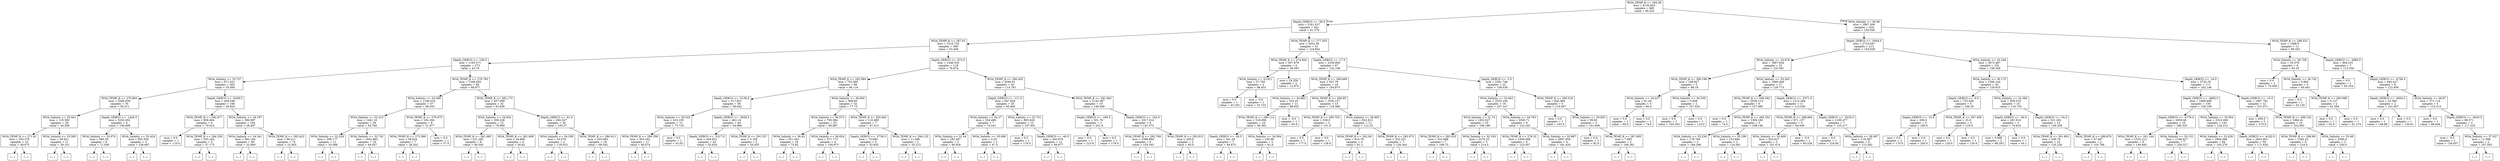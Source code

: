 digraph Tree {
node [shape=box] ;
0 [label="WOA_TEMP_K <= 294.36\nmse = 4130.643\nsamples = 665\nvalue = 90.425"] ;
1 [label="Depth_GEBCO <= -36.5\nmse = 2161.037\nsamples = 441\nvalue = 61.379"] ;
0 -> 1 [labeldistance=2.5, labelangle=45, headlabel="True"] ;
2 [label="WOA_TEMP_K <= 287.61\nmse = 1510.733\nsamples = 390\nvalue = 53.446"] ;
1 -> 2 ;
3 [label="Depth_GEBCO <= -100.5\nmse = 1193.371\nsamples = 272\nvalue = 43.19"] ;
2 -> 3 ;
4 [label="WOA_Salinity <= 33.727\nmse = 871.021\nsamples = 203\nvalue = 35.095"] ;
3 -> 4 ;
5 [label="WOA_TEMP_K <= 275.863\nmse = 2046.939\nsamples = 35\nvalue = 59.311"] ;
4 -> 5 ;
6 [label="WOA_Salinity <= 33.561\nmse = 125.583\nsamples = 26\nvalue = 44.506"] ;
5 -> 6 ;
7 [label="WOA_TEMP_K <= 271.81\nmse = 163.378\nsamples = 15\nvalue = 49.675"] ;
6 -> 7 ;
8 [label="(...)"] ;
7 -> 8 ;
9 [label="(...)"] ;
7 -> 9 ;
26 [label="WOA_Salinity <= 33.585\nmse = 28.921\nsamples = 11\nvalue = 39.101"] ;
6 -> 26 ;
27 [label="(...)"] ;
26 -> 27 ;
28 [label="(...)"] ;
26 -> 28 ;
47 [label="Depth_GEBCO <= -1420.5\nmse = 5253.652\nsamples = 9\nvalue = 106.898"] ;
5 -> 47 ;
48 [label="WOA_Salinity <= 33.074\nmse = 580.59\nsamples = 6\nvalue = 71.506"] ;
47 -> 48 ;
49 [label="(...)"] ;
48 -> 49 ;
56 [label="(...)"] ;
48 -> 56 ;
59 [label="WOA_Salinity <= 33.424\nmse = 955.556\nsamples = 3\nvalue = 236.667"] ;
47 -> 59 ;
60 [label="(...)"] ;
59 -> 60 ;
63 [label="(...)"] ;
59 -> 63 ;
64 [label="Depth_GEBCO <= -5438.5\nmse = 459.549\nsamples = 168\nvalue = 29.823"] ;
4 -> 64 ;
65 [label="WOA_TEMP_K <= 282.677\nmse = 856.664\nsamples = 4\nvalue = 79.814"] ;
64 -> 65 ;
66 [label="mse = 0.0\nsamples = 1\nvalue = 110.0"] ;
65 -> 66 ;
67 [label="WOA_TEMP_K <= 284.528\nmse = 303.242\nsamples = 3\nvalue = 57.175"] ;
65 -> 67 ;
68 [label="(...)"] ;
67 -> 68 ;
69 [label="(...)"] ;
67 -> 69 ;
70 [label="WOA_Salinity <= 34.787\nmse = 380.997\nsamples = 164\nvalue = 28.497"] ;
64 -> 70 ;
71 [label="WOA_Salinity <= 34.341\nmse = 562.164\nsamples = 90\nvalue = 32.909"] ;
70 -> 71 ;
72 [label="(...)"] ;
71 -> 72 ;
219 [label="(...)"] ;
71 -> 219 ;
242 [label="WOA_TEMP_K <= 283.423\nmse = 98.211\nsamples = 74\nvalue = 22.955"] ;
70 -> 242 ;
243 [label="(...)"] ;
242 -> 243 ;
292 [label="(...)"] ;
242 -> 292 ;
335 [label="WOA_TEMP_K <= 279.795\nmse = 1348.459\nsamples = 69\nvalue = 68.877"] ;
3 -> 335 ;
336 [label="WOA_Salinity <= 33.366\nmse = 1190.333\nsamples = 37\nvalue = 48.255"] ;
335 -> 336 ;
337 [label="WOA_Salinity <= 32.415\nmse = 1441.16\nsamples = 29\nvalue = 54.766"] ;
336 -> 337 ;
338 [label="WOA_Salinity <= 32.229\nmse = 299.177\nsamples = 11\nvalue = 33.088"] ;
337 -> 338 ;
339 [label="(...)"] ;
338 -> 339 ;
340 [label="(...)"] ;
338 -> 340 ;
341 [label="WOA_Salinity <= 32.742\nmse = 1642.863\nsamples = 18\nvalue = 64.057"] ;
337 -> 341 ;
342 [label="(...)"] ;
341 -> 342 ;
343 [label="(...)"] ;
341 -> 343 ;
350 [label="WOA_TEMP_K <= 279.075\nmse = 192.294\nsamples = 8\nvalue = 31.977"] ;
336 -> 350 ;
351 [label="WOA_TEMP_K <= 273.369\nmse = 58.824\nsamples = 7\nvalue = 26.202"] ;
350 -> 351 ;
352 [label="(...)"] ;
351 -> 352 ;
359 [label="(...)"] ;
351 -> 359 ;
364 [label="mse = 0.0\nsamples = 1\nvalue = 57.0"] ;
350 -> 364 ;
365 [label="WOA_TEMP_K <= 282.173\nmse = 457.958\nsamples = 32\nvalue = 92.936"] ;
335 -> 365 ;
366 [label="WOA_Salinity <= 34.602\nmse = 509.228\nsamples = 12\nvalue = 78.069"] ;
365 -> 366 ;
367 [label="WOA_TEMP_K <= 281.085\nmse = 231.282\nsamples = 8\nvalue = 90.545"] ;
366 -> 367 ;
368 [label="(...)"] ;
367 -> 368 ;
375 [label="(...)"] ;
367 -> 375 ;
382 [label="WOA_TEMP_K <= 281.908\nmse = 24.806\nsamples = 4\nvalue = 50.62"] ;
366 -> 382 ;
383 [label="(...)"] ;
382 -> 383 ;
388 [label="(...)"] ;
382 -> 388 ;
389 [label="Depth_GEBCO <= -61.0\nmse = 266.547\nsamples = 20\nvalue = 100.37"] ;
365 -> 389 ;
390 [label="WOA_Salinity <= 34.358\nmse = 33.076\nsamples = 2\nvalue = 118.033"] ;
389 -> 390 ;
391 [label="(...)"] ;
390 -> 391 ;
392 [label="(...)"] ;
390 -> 392 ;
393 [label="WOA_TEMP_K <= 286.413\nmse = 255.084\nsamples = 18\nvalue = 98.542"] ;
389 -> 393 ;
394 [label="(...)"] ;
393 -> 394 ;
405 [label="(...)"] ;
393 -> 405 ;
406 [label="Depth_GEBCO <= -972.0\nmse = 1446.535\nsamples = 118\nvalue = 76.874"] ;
2 -> 406 ;
407 [label="WOA_TEMP_K <= 292.084\nmse = 752.905\nsamples = 88\nvalue = 66.116"] ;
406 -> 407 ;
408 [label="Depth_GEBCO <= -5139.0\nmse = 517.831\nsamples = 56\nvalue = 58.842"] ;
407 -> 408 ;
409 [label="WOA_Salinity <= 35.525\nmse = 410.105\nsamples = 12\nvalue = 75.716"] ;
408 -> 409 ;
410 [label="WOA_TEMP_K <= 290.359\nmse = 303.342\nsamples = 11\nvalue = 80.074"] ;
409 -> 410 ;
411 [label="(...)"] ;
410 -> 411 ;
420 [label="(...)"] ;
410 -> 420 ;
423 [label="mse = 0.0\nsamples = 1\nvalue = 43.03"] ;
409 -> 423 ;
424 [label="Depth_GEBCO <= -2058.0\nmse = 462.14\nsamples = 44\nvalue = 54.966"] ;
408 -> 424 ;
425 [label="Depth_GEBCO <= -2317.0\nmse = 440.831\nsamples = 42\nvalue = 55.924"] ;
424 -> 425 ;
426 [label="(...)"] ;
425 -> 426 ;
505 [label="(...)"] ;
425 -> 505 ;
506 [label="WOA_TEMP_K <= 291.337\nmse = 5.165\nsamples = 2\nvalue = 20.455"] ;
424 -> 506 ;
507 [label="(...)"] ;
506 -> 507 ;
508 [label="(...)"] ;
506 -> 508 ;
509 [label="WOA_Salinity <= 36.692\nmse = 908.85\nsamples = 32\nvalue = 77.73"] ;
407 -> 509 ;
510 [label="WOA_Salinity <= 36.573\nmse = 790.584\nsamples = 25\nvalue = 86.687"] ;
509 -> 510 ;
511 [label="WOA_Salinity <= 36.42\nmse = 521.561\nsamples = 19\nvalue = 75.82"] ;
510 -> 511 ;
512 [label="(...)"] ;
511 -> 512 ;
543 [label="(...)"] ;
511 -> 543 ;
548 [label="WOA_Salinity <= 36.624\nmse = 571.773\nsamples = 6\nvalue = 109.973"] ;
510 -> 548 ;
549 [label="(...)"] ;
548 -> 549 ;
550 [label="(...)"] ;
548 -> 550 ;
557 [label="WOA_TEMP_K <= 293.942\nmse = 118.499\nsamples = 7\nvalue = 47.413"] ;
509 -> 557 ;
558 [label="Depth_GEBCO <= -2736.5\nmse = 70.684\nsamples = 5\nvalue = 52.835"] ;
557 -> 558 ;
559 [label="(...)"] ;
558 -> 559 ;
562 [label="(...)"] ;
558 -> 562 ;
563 [label="WOA_TEMP_K <= 294.132\nmse = 11.096\nsamples = 2\nvalue = 35.213"] ;
557 -> 563 ;
564 [label="(...)"] ;
563 -> 564 ;
565 [label="(...)"] ;
563 -> 565 ;
566 [label="WOA_TEMP_K <= 290.455\nmse = 2046.01\nsamples = 30\nvalue = 114.781"] ;
406 -> 566 ;
567 [label="Depth_GEBCO <= -111.5\nmse = 947.829\nsamples = 20\nvalue = 95.465"] ;
566 -> 567 ;
568 [label="WOA_Salinity <= 34.27\nmse = 324.496\nsamples = 7\nvalue = 74.241"] ;
567 -> 568 ;
569 [label="WOA_Salinity <= 31.44\nmse = 182.097\nsamples = 5\nvalue = 80.926"] ;
568 -> 569 ;
570 [label="(...)"] ;
569 -> 570 ;
573 [label="(...)"] ;
569 -> 573 ;
578 [label="WOA_Salinity <= 35.096\nmse = 0.25\nsamples = 2\nvalue = 47.5"] ;
568 -> 578 ;
579 [label="(...)"] ;
578 -> 579 ;
580 [label="(...)"] ;
578 -> 580 ;
581 [label="WOA_Salinity <= 32.751\nmse = 893.626\nsamples = 13\nvalue = 107.951"] ;
567 -> 581 ;
582 [label="mse = 0.0\nsamples = 1\nvalue = 170.0"] ;
581 -> 582 ;
583 [label="Depth_GEBCO <= -40.5\nmse = 430.978\nsamples = 12\nvalue = 99.677"] ;
581 -> 583 ;
584 [label="(...)"] ;
583 -> 584 ;
597 [label="(...)"] ;
583 -> 597 ;
602 [label="WOA_TEMP_K <= 291.883\nmse = 2142.367\nsamples = 10\nvalue = 149.549"] ;
566 -> 602 ;
603 [label="Depth_GEBCO <= -260.5\nmse = 501.76\nsamples = 2\nvalue = 201.4"] ;
602 -> 603 ;
604 [label="mse = 0.0\nsamples = 1\nvalue = 223.8"] ;
603 -> 604 ;
605 [label="mse = 0.0\nsamples = 1\nvalue = 179.0"] ;
603 -> 605 ;
606 [label="Depth_GEBCO <= -162.5\nmse = 1917.514\nsamples = 8\nvalue = 141.572"] ;
602 -> 606 ;
607 [label="WOA_TEMP_K <= 292.769\nmse = 1586.884\nsamples = 6\nvalue = 155.543"] ;
606 -> 607 ;
608 [label="(...)"] ;
607 -> 608 ;
611 [label="(...)"] ;
607 -> 611 ;
614 [label="WOA_TEMP_K <= 293.913\nmse = 200.0\nsamples = 2\nvalue = 95.0"] ;
606 -> 614 ;
615 [label="(...)"] ;
614 -> 615 ;
616 [label="(...)"] ;
614 -> 616 ;
617 [label="WOA_TEMP_K <= 277.555\nmse = 2832.56\nsamples = 51\nvalue = 124.842"] ;
1 -> 617 ;
618 [label="WOA_TEMP_K <= 274.854\nmse = 307.879\nsamples = 4\nvalue = 36.593"] ;
617 -> 618 ;
619 [label="WOA_Salinity <= 33.811\nmse = 27.765\nsamples = 2\nvalue = 48.453"] ;
618 -> 619 ;
620 [label="mse = 0.0\nsamples = 1\nvalue = 43.183"] ;
619 -> 620 ;
621 [label="mse = -0.0\nsamples = 1\nvalue = 53.722"] ;
619 -> 621 ;
622 [label="mse = 24.256\nsamples = 2\nvalue = 12.875"] ;
618 -> 622 ;
623 [label="Depth_GEBCO <= -17.5\nmse = 2339.892\nsamples = 47\nvalue = 132.196"] ;
617 -> 623 ;
624 [label="WOA_TEMP_K <= 290.669\nmse = 927.76\nsamples = 24\nvalue = 104.875"] ;
623 -> 624 ;
625 [label="WOA_Salinity <= 34.682\nmse = 333.25\nsamples = 11\nvalue = 88.852"] ;
624 -> 625 ;
626 [label="WOA_TEMP_K <= 290.114\nmse = 318.006\nsamples = 10\nvalue = 90.382"] ;
625 -> 626 ;
627 [label="Depth_GEBCO <= -26.5\nmse = 341.29\nsamples = 7\nvalue = 94.673"] ;
626 -> 627 ;
628 [label="(...)"] ;
627 -> 628 ;
637 [label="(...)"] ;
627 -> 637 ;
640 [label="WOA_Salinity <= 34.594\nmse = 160.96\nsamples = 3\nvalue = 81.8"] ;
626 -> 640 ;
641 [label="(...)"] ;
640 -> 641 ;
644 [label="(...)"] ;
640 -> 644 ;
645 [label="mse = -0.0\nsamples = 1\nvalue = 65.9"] ;
625 -> 645 ;
646 [label="WOA_TEMP_K <= 290.85\nmse = 1030.127\nsamples = 13\nvalue = 118.368"] ;
624 -> 646 ;
647 [label="WOA_TEMP_K <= 290.703\nmse = 338.0\nsamples = 2\nvalue = 151.0"] ;
646 -> 647 ;
648 [label="mse = 0.0\nsamples = 1\nvalue = 177.0"] ;
647 -> 648 ;
649 [label="mse = 0.0\nsamples = 1\nvalue = 138.0"] ;
647 -> 649 ;
650 [label="WOA_Salinity <= 36.605\nmse = 922.813\nsamples = 11\nvalue = 112.25"] ;
646 -> 650 ;
651 [label="WOA_TEMP_K <= 292.09\nmse = 819.76\nsamples = 4\nvalue = 81.2"] ;
650 -> 651 ;
652 [label="(...)"] ;
651 -> 652 ;
655 [label="(...)"] ;
651 -> 655 ;
656 [label="WOA_TEMP_K <= 292.675\nmse = 332.231\nsamples = 7\nvalue = 126.364"] ;
650 -> 656 ;
657 [label="(...)"] ;
656 -> 657 ;
658 [label="(...)"] ;
656 -> 658 ;
661 [label="Depth_GEBCO <= -3.5\nmse = 2301.746\nsamples = 23\nvalue = 158.039"] ;
623 -> 661 ;
662 [label="WOA_Salinity <= 32.843\nmse = 2203.104\nsamples = 19\nvalue = 167.147"] ;
661 -> 662 ;
663 [label="WOA_Salinity <= 31.74\nmse = 1202.027\nsamples = 10\nvalue = 180.188"] ;
662 -> 663 ;
664 [label="WOA_TEMP_K <= 283.032\nmse = 322.688\nsamples = 7\nvalue = 168.75"] ;
663 -> 664 ;
665 [label="(...)"] ;
664 -> 665 ;
668 [label="(...)"] ;
664 -> 668 ;
677 [label="WOA_Salinity <= 32.193\nmse = 2270.25\nsamples = 3\nvalue = 214.5"] ;
663 -> 677 ;
678 [label="(...)"] ;
677 -> 678 ;
679 [label="(...)"] ;
677 -> 679 ;
680 [label="WOA_Salinity <= 34.763\nmse = 2930.71\nsamples = 9\nvalue = 152.243"] ;
662 -> 680 ;
681 [label="WOA_TEMP_K <= 278.32\nmse = 1459.848\nsamples = 5\nvalue = 123.057"] ;
680 -> 681 ;
682 [label="(...)"] ;
681 -> 682 ;
685 [label="(...)"] ;
681 -> 685 ;
690 [label="WOA_Salinity <= 35.887\nmse = 2697.959\nsamples = 4\nvalue = 181.429"] ;
680 -> 690 ;
691 [label="(...)"] ;
690 -> 691 ;
694 [label="(...)"] ;
690 -> 694 ;
697 [label="WOA_TEMP_K <= 280.518\nmse = 845.484\nsamples = 4\nvalue = 119.007"] ;
661 -> 697 ;
698 [label="mse = 0.0\nsamples = 1\nvalue = 163.0"] ;
697 -> 698 ;
699 [label="WOA_Salinity <= 30.853\nmse = 99.85\nsamples = 3\nvalue = 101.409"] ;
697 -> 699 ;
700 [label="mse = 0.0\nsamples = 1\nvalue = 82.0"] ;
699 -> 700 ;
701 [label="WOA_TEMP_K <= 287.605\nmse = 7.085\nsamples = 2\nvalue = 106.262"] ;
699 -> 701 ;
702 [label="(...)"] ;
701 -> 702 ;
703 [label="(...)"] ;
701 -> 703 ;
704 [label="WOA_Salinity <= 36.69\nmse = 2887.306\nsamples = 224\nvalue = 150.045"] ;
0 -> 704 [labeldistance=2.5, labelangle=-45, headlabel="False"] ;
705 [label="Depth_GEBCO <= -5004.5\nmse = 2723.587\nsamples = 213\nvalue = 154.629"] ;
704 -> 705 ;
706 [label="WOA_Salinity <= 34.978\nmse = 1887.834\nsamples = 22\nvalue = 120.381"] ;
705 -> 706 ;
707 [label="WOA_TEMP_K <= 300.198\nmse = 196.827\nsamples = 5\nvalue = 88.18"] ;
706 -> 707 ;
708 [label="WOA_Salinity <= 34.237\nmse = 61.44\nsamples = 3\nvalue = 80.4"] ;
707 -> 708 ;
709 [label="mse = 0.0\nsamples = 1\nvalue = 90.0"] ;
708 -> 709 ;
710 [label="mse = 0.0\nsamples = 2\nvalue = 74.0"] ;
708 -> 710 ;
711 [label="WOA_Salinity <= 34.535\nmse = 5.609\nsamples = 2\nvalue = 107.632"] ;
707 -> 711 ;
712 [label="mse = 0.0\nsamples = 1\nvalue = 105.263"] ;
711 -> 712 ;
713 [label="mse = 0.0\nsamples = 1\nvalue = 110.0"] ;
711 -> 713 ;
714 [label="WOA_Salinity <= 35.263\nmse = 1990.409\nsamples = 17\nvalue = 129.773"] ;
706 -> 714 ;
715 [label="WOA_TEMP_K <= 296.392\nmse = 2039.114\nsamples = 6\nvalue = 157.685"] ;
714 -> 715 ;
716 [label="mse = 0.0\nsamples = 1\nvalue = 74.0"] ;
715 -> 716 ;
717 [label="WOA_TEMP_K <= 300.352\nmse = 1309.183\nsamples = 5\nvalue = 168.146"] ;
715 -> 717 ;
718 [label="WOA_Salinity <= 35.236\nmse = 178.764\nsamples = 3\nvalue = 194.296"] ;
717 -> 718 ;
719 [label="(...)"] ;
718 -> 719 ;
722 [label="(...)"] ;
718 -> 722 ;
723 [label="WOA_Salinity <= 35.199\nmse = 153.894\nsamples = 2\nvalue = 124.561"] ;
717 -> 723 ;
724 [label="(...)"] ;
723 -> 724 ;
725 [label="(...)"] ;
723 -> 725 ;
726 [label="Depth_GEBCO <= -5371.0\nmse = 1213.284\nsamples = 11\nvalue = 113.026"] ;
714 -> 726 ;
727 [label="WOA_TEMP_K <= 298.994\nmse = 671.137\nsamples = 4\nvalue = 94.649"] ;
726 -> 727 ;
728 [label="WOA_Salinity <= 35.409\nmse = 525.917\nsamples = 3\nvalue = 101.474"] ;
727 -> 728 ;
729 [label="(...)"] ;
728 -> 729 ;
730 [label="(...)"] ;
728 -> 730 ;
733 [label="mse = -0.0\nsamples = 1\nvalue = 60.526"] ;
727 -> 733 ;
734 [label="Depth_GEBCO <= -5233.0\nmse = 1199.477\nsamples = 7\nvalue = 125.277"] ;
726 -> 734 ;
735 [label="mse = 0.0\nsamples = 1\nvalue = 218.84"] ;
734 -> 735 ;
736 [label="WOA_Salinity <= 36.097\nmse = 118.387\nsamples = 6\nvalue = 113.582"] ;
734 -> 736 ;
737 [label="(...)"] ;
736 -> 737 ;
742 [label="(...)"] ;
736 -> 742 ;
747 [label="WOA_Salinity <= 33.248\nmse = 2673.487\nsamples = 191\nvalue = 158.328"] ;
705 -> 747 ;
748 [label="WOA_Salinity <= 30.175\nmse = 1294.144\nsamples = 20\nvalue = 129.915"] ;
747 -> 748 ;
749 [label="Depth_GEBCO <= -9.0\nmse = 723.438\nsamples = 5\nvalue = 166.25"] ;
748 -> 749 ;
750 [label="Depth_GEBCO <= -15.0\nmse = 200.0\nsamples = 3\nvalue = 180.0"] ;
749 -> 750 ;
751 [label="mse = 0.0\nsamples = 2\nvalue = 170.0"] ;
750 -> 751 ;
752 [label="mse = 0.0\nsamples = 1\nvalue = 200.0"] ;
750 -> 752 ;
753 [label="WOA_TEMP_K <= 297.458\nmse = 25.0\nsamples = 2\nvalue = 125.0"] ;
749 -> 753 ;
754 [label="mse = 0.0\nsamples = 1\nvalue = 120.0"] ;
753 -> 754 ;
755 [label="mse = 0.0\nsamples = 1\nvalue = 130.0"] ;
753 -> 755 ;
756 [label="WOA_Salinity <= 32.384\nmse = 938.519\nsamples = 15\nvalue = 118.735"] ;
748 -> 756 ;
757 [label="Depth_GEBCO <= -26.0\nmse = 281.014\nsamples = 3\nvalue = 74.616"] ;
756 -> 757 ;
758 [label="mse = 0.688\nsamples = 2\nvalue = 88.293"] ;
757 -> 758 ;
759 [label="mse = 0.0\nsamples = 1\nvalue = 54.1"] ;
757 -> 759 ;
760 [label="Depth_GEBCO <= -34.0\nmse = 521.282\nsamples = 12\nvalue = 129.239"] ;
756 -> 760 ;
761 [label="WOA_TEMP_K <= 301.801\nmse = 439.76\nsamples = 10\nvalue = 135.228"] ;
760 -> 761 ;
762 [label="(...)"] ;
761 -> 762 ;
775 [label="(...)"] ;
761 -> 775 ;
776 [label="WOA_TEMP_K <= 299.876\nmse = 67.467\nsamples = 2\nvalue = 103.786"] ;
760 -> 776 ;
777 [label="(...)"] ;
776 -> 777 ;
778 [label="(...)"] ;
776 -> 778 ;
779 [label="Depth_GEBCO <= -16.5\nmse = 2735.78\nsamples = 171\nvalue = 162.146"] ;
747 -> 779 ;
780 [label="Depth_GEBCO <= -4692.0\nmse = 2489.699\nsamples = 159\nvalue = 158.109"] ;
779 -> 780 ;
781 [label="Depth_GEBCO <= -4776.0\nmse = 2839.48\nsamples = 16\nvalue = 186.325"] ;
780 -> 781 ;
782 [label="WOA_TEMP_K <= 301.144\nmse = 1525.212\nsamples = 9\nvalue = 149.083"] ;
781 -> 782 ;
783 [label="(...)"] ;
782 -> 783 ;
796 [label="(...)"] ;
782 -> 796 ;
799 [label="WOA_Salinity <= 35.131\nmse = 1169.427\nsamples = 7\nvalue = 226.227"] ;
781 -> 799 ;
800 [label="(...)"] ;
799 -> 800 ;
805 [label="(...)"] ;
799 -> 805 ;
810 [label="WOA_Salinity <= 35.954\nmse = 2316.269\nsamples = 143\nvalue = 154.212"] ;
780 -> 810 ;
811 [label="WOA_Salinity <= 33.426\nmse = 1800.586\nsamples = 84\nvalue = 143.278"] ;
810 -> 811 ;
812 [label="(...)"] ;
811 -> 812 ;
827 [label="(...)"] ;
811 -> 827 ;
954 [label="Depth_GEBCO <= -4102.0\nmse = 2643.901\nsamples = 59\nvalue = 171.626"] ;
810 -> 954 ;
955 [label="(...)"] ;
954 -> 955 ;
968 [label="(...)"] ;
954 -> 968 ;
1031 [label="Depth_GEBCO <= -15.5\nmse = 1907.781\nsamples = 12\nvalue = 231.071"] ;
779 -> 1031 ;
1032 [label="mse = 400.0\nsamples = 2\nvalue = 270.0"] ;
1031 -> 1032 ;
1033 [label="WOA_TEMP_K <= 299.102\nmse = 1864.41\nsamples = 10\nvalue = 224.583"] ;
1031 -> 1033 ;
1034 [label="WOA_TEMP_K <= 298.89\nmse = 1582.25\nsamples = 8\nvalue = 219.5"] ;
1033 -> 1034 ;
1035 [label="(...)"] ;
1034 -> 1035 ;
1042 [label="(...)"] ;
1034 -> 1042 ;
1043 [label="WOA_Salinity <= 35.48\nmse = 2500.0\nsamples = 2\nvalue = 250.0"] ;
1033 -> 1043 ;
1044 [label="(...)"] ;
1043 -> 1044 ;
1045 [label="(...)"] ;
1043 -> 1045 ;
1046 [label="WOA_TEMP_K <= 296.531\nmse = 1088.6\nsamples = 11\nvalue = 89.303"] ;
704 -> 1046 ;
1047 [label="WOA_Salinity <= 36.728\nmse = 25.578\nsamples = 4\nvalue = 65.25"] ;
1046 -> 1047 ;
1048 [label="mse = 0.0\nsamples = 1\nvalue = 70.009"] ;
1047 -> 1048 ;
1049 [label="WOA_Salinity <= 36.742\nmse = 5.863\nsamples = 3\nvalue = 60.491"] ;
1047 -> 1049 ;
1050 [label="mse = 0.0\nsamples = 1\nvalue = 55.126"] ;
1049 -> 1050 ;
1051 [label="WOA_TEMP_K <= 295.099\nmse = 0.127\nsamples = 2\nvalue = 61.564"] ;
1049 -> 1051 ;
1052 [label="mse = 0.0\nsamples = 1\nvalue = 62.0"] ;
1051 -> 1052 ;
1053 [label="mse = 0.0\nsamples = 1\nvalue = 61.274"] ;
1051 -> 1053 ;
1054 [label="Depth_GEBCO <= -4985.5\nmse = 994.531\nsamples = 7\nvalue = 113.356"] ;
1046 -> 1054 ;
1055 [label="mse = 0.0\nsamples = 1\nvalue = 65.354"] ;
1054 -> 1055 ;
1056 [label="Depth_GEBCO <= -4738.5\nmse = 640.427\nsamples = 6\nvalue = 122.956"] ;
1054 -> 1056 ;
1057 [label="Depth_GEBCO <= -4954.0\nmse = 25.585\nsamples = 2\nvalue = 152.457"] ;
1056 -> 1057 ;
1058 [label="mse = 0.0\nsamples = 1\nvalue = 148.88"] ;
1057 -> 1058 ;
1059 [label="mse = 0.0\nsamples = 1\nvalue = 159.61"] ;
1057 -> 1059 ;
1060 [label="WOA_Salinity <= 36.87\nmse = 371.114\nsamples = 4\nvalue = 110.313"] ;
1056 -> 1060 ;
1061 [label="mse = 0.0\nsamples = 1\nvalue = 68.844"] ;
1060 -> 1061 ;
1062 [label="Depth_GEBCO <= -4045.5\nmse = 98.571\nsamples = 3\nvalue = 117.225"] ;
1060 -> 1062 ;
1063 [label="mse = -0.0\nsamples = 1\nvalue = 126.857"] ;
1062 -> 1063 ;
1064 [label="WOA_Salinity <= 37.027\nmse = 11.588\nsamples = 2\nvalue = 107.593"] ;
1062 -> 1064 ;
1065 [label="(...)"] ;
1064 -> 1065 ;
1066 [label="(...)"] ;
1064 -> 1066 ;
}